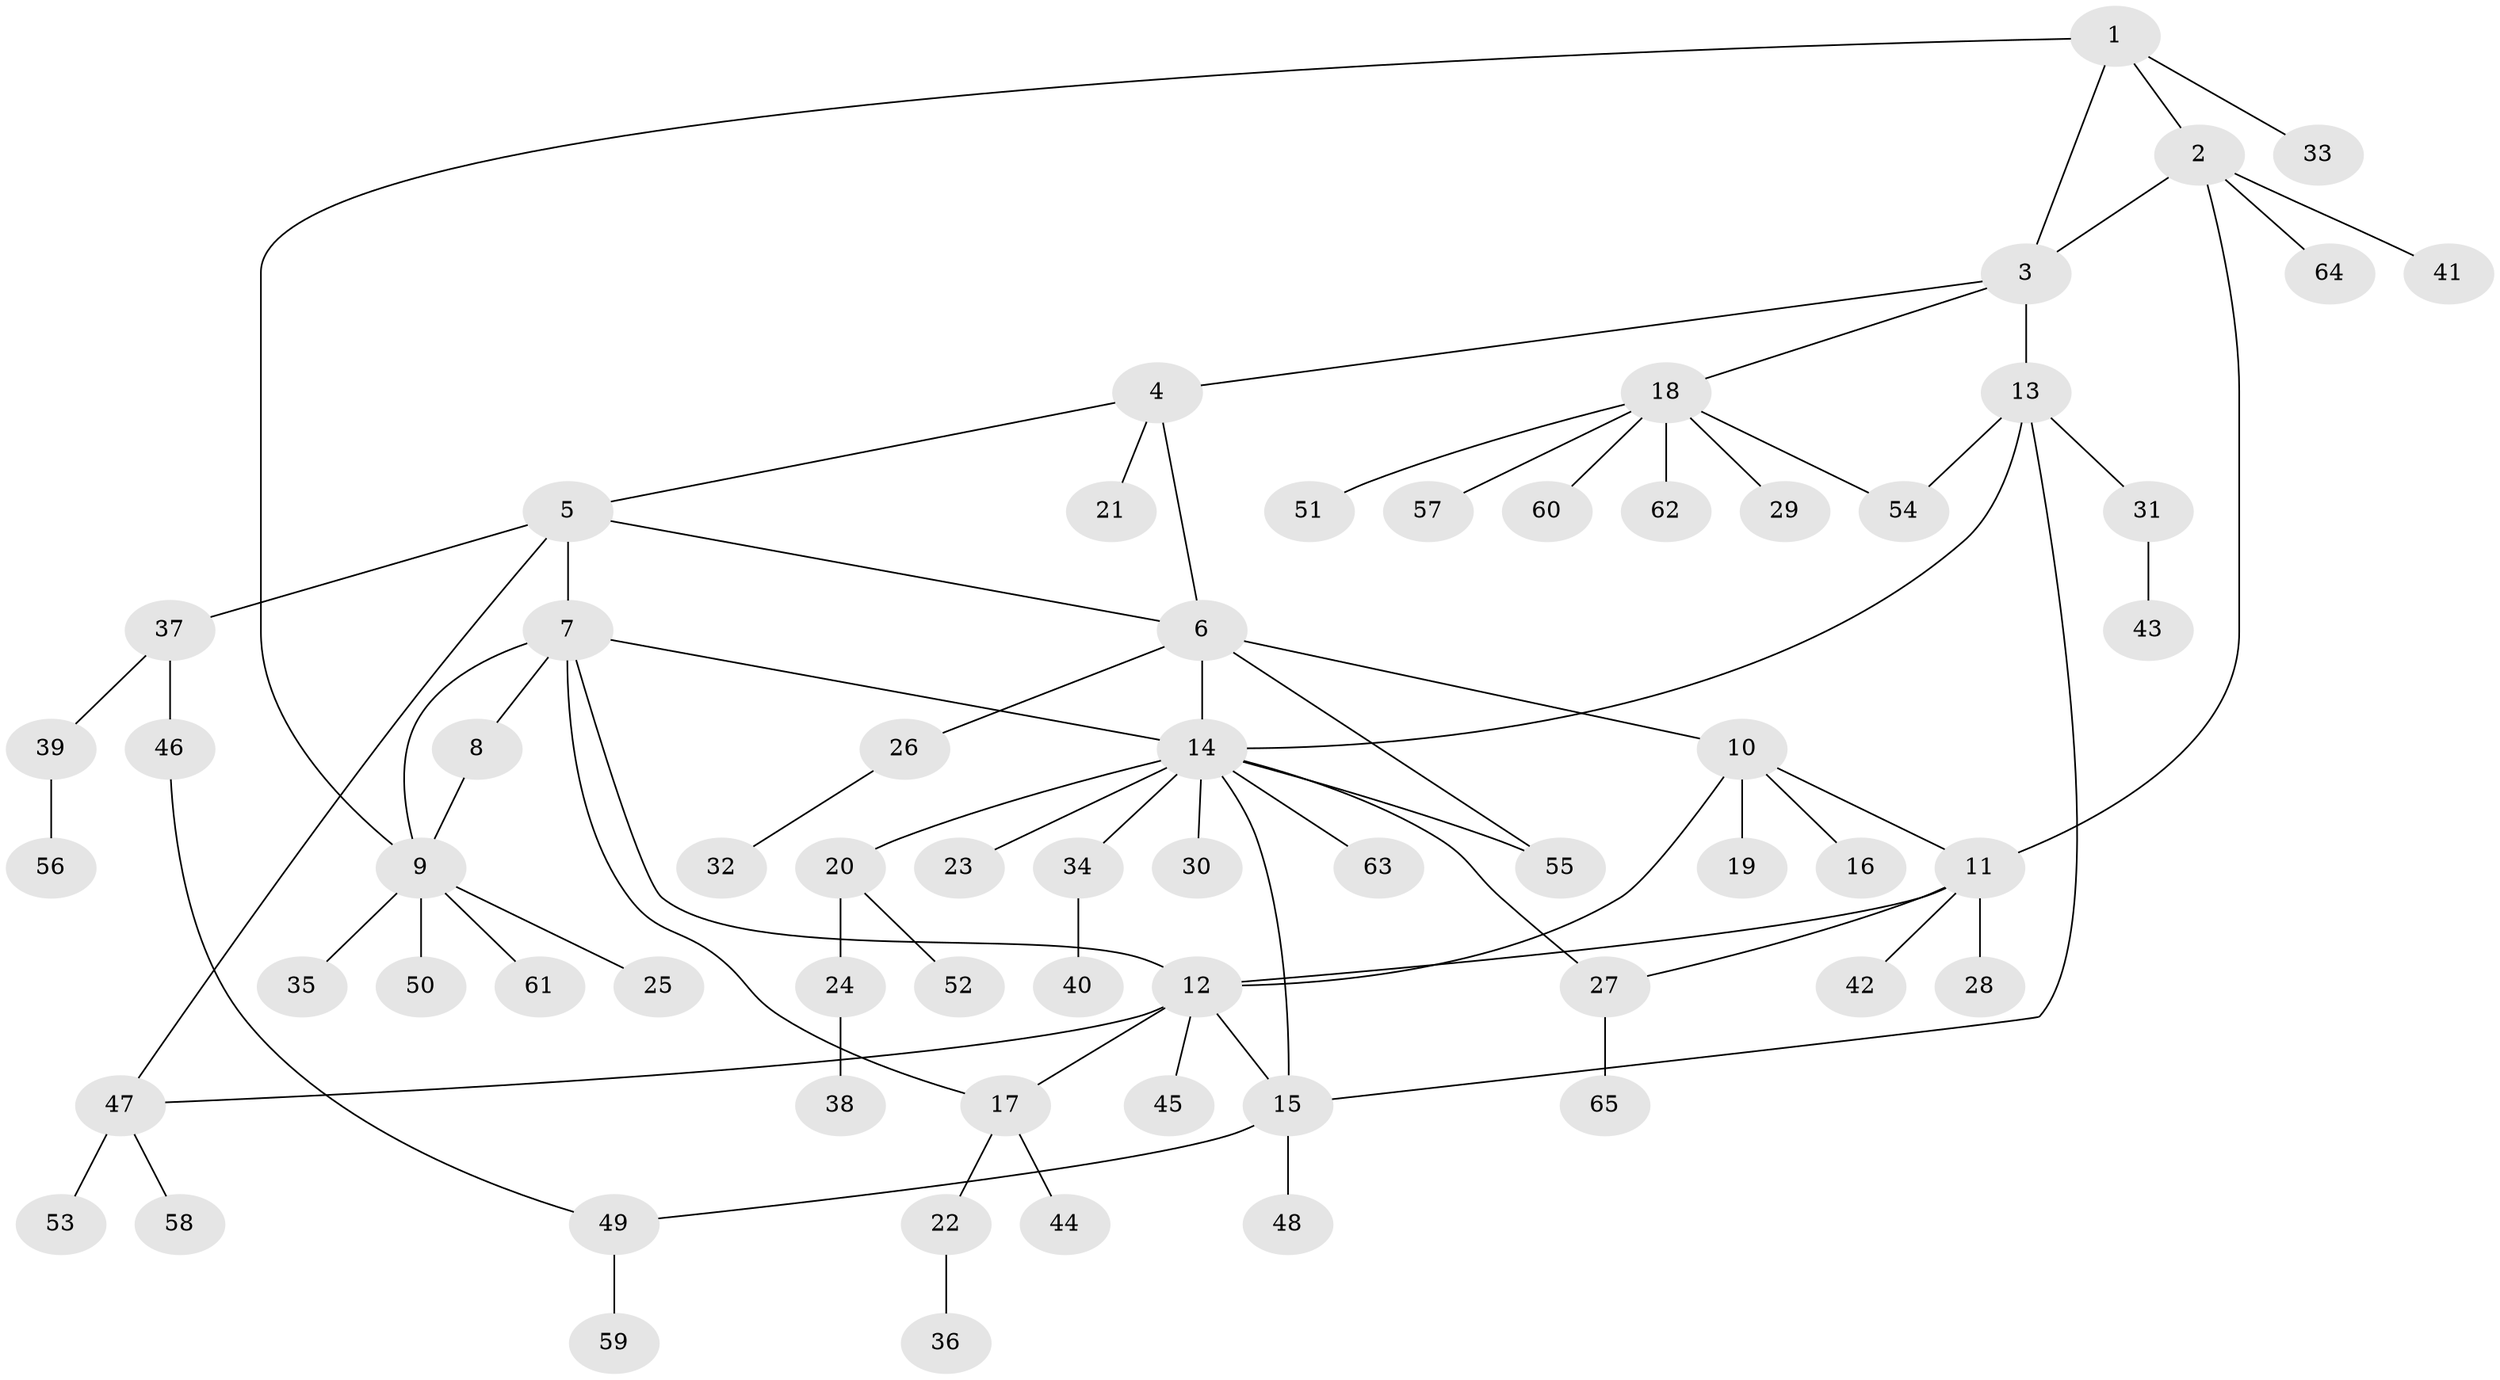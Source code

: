 // coarse degree distribution, {6: 0.10256410256410256, 3: 0.02564102564102564, 5: 0.02564102564102564, 9: 0.02564102564102564, 1: 0.6923076923076923, 10: 0.02564102564102564, 4: 0.02564102564102564, 2: 0.05128205128205128, 8: 0.02564102564102564}
// Generated by graph-tools (version 1.1) at 2025/59/03/04/25 21:59:05]
// undirected, 65 vertices, 81 edges
graph export_dot {
graph [start="1"]
  node [color=gray90,style=filled];
  1;
  2;
  3;
  4;
  5;
  6;
  7;
  8;
  9;
  10;
  11;
  12;
  13;
  14;
  15;
  16;
  17;
  18;
  19;
  20;
  21;
  22;
  23;
  24;
  25;
  26;
  27;
  28;
  29;
  30;
  31;
  32;
  33;
  34;
  35;
  36;
  37;
  38;
  39;
  40;
  41;
  42;
  43;
  44;
  45;
  46;
  47;
  48;
  49;
  50;
  51;
  52;
  53;
  54;
  55;
  56;
  57;
  58;
  59;
  60;
  61;
  62;
  63;
  64;
  65;
  1 -- 2;
  1 -- 3;
  1 -- 9;
  1 -- 33;
  2 -- 3;
  2 -- 11;
  2 -- 41;
  2 -- 64;
  3 -- 4;
  3 -- 13;
  3 -- 18;
  4 -- 5;
  4 -- 6;
  4 -- 21;
  5 -- 6;
  5 -- 7;
  5 -- 37;
  5 -- 47;
  6 -- 10;
  6 -- 14;
  6 -- 26;
  6 -- 55;
  7 -- 8;
  7 -- 9;
  7 -- 12;
  7 -- 14;
  7 -- 17;
  8 -- 9;
  9 -- 25;
  9 -- 35;
  9 -- 50;
  9 -- 61;
  10 -- 11;
  10 -- 12;
  10 -- 16;
  10 -- 19;
  11 -- 12;
  11 -- 27;
  11 -- 28;
  11 -- 42;
  12 -- 15;
  12 -- 17;
  12 -- 45;
  12 -- 47;
  13 -- 14;
  13 -- 15;
  13 -- 31;
  13 -- 54;
  14 -- 15;
  14 -- 20;
  14 -- 23;
  14 -- 27;
  14 -- 30;
  14 -- 34;
  14 -- 55;
  14 -- 63;
  15 -- 48;
  15 -- 49;
  17 -- 22;
  17 -- 44;
  18 -- 29;
  18 -- 51;
  18 -- 54;
  18 -- 57;
  18 -- 60;
  18 -- 62;
  20 -- 24;
  20 -- 52;
  22 -- 36;
  24 -- 38;
  26 -- 32;
  27 -- 65;
  31 -- 43;
  34 -- 40;
  37 -- 39;
  37 -- 46;
  39 -- 56;
  46 -- 49;
  47 -- 53;
  47 -- 58;
  49 -- 59;
}
